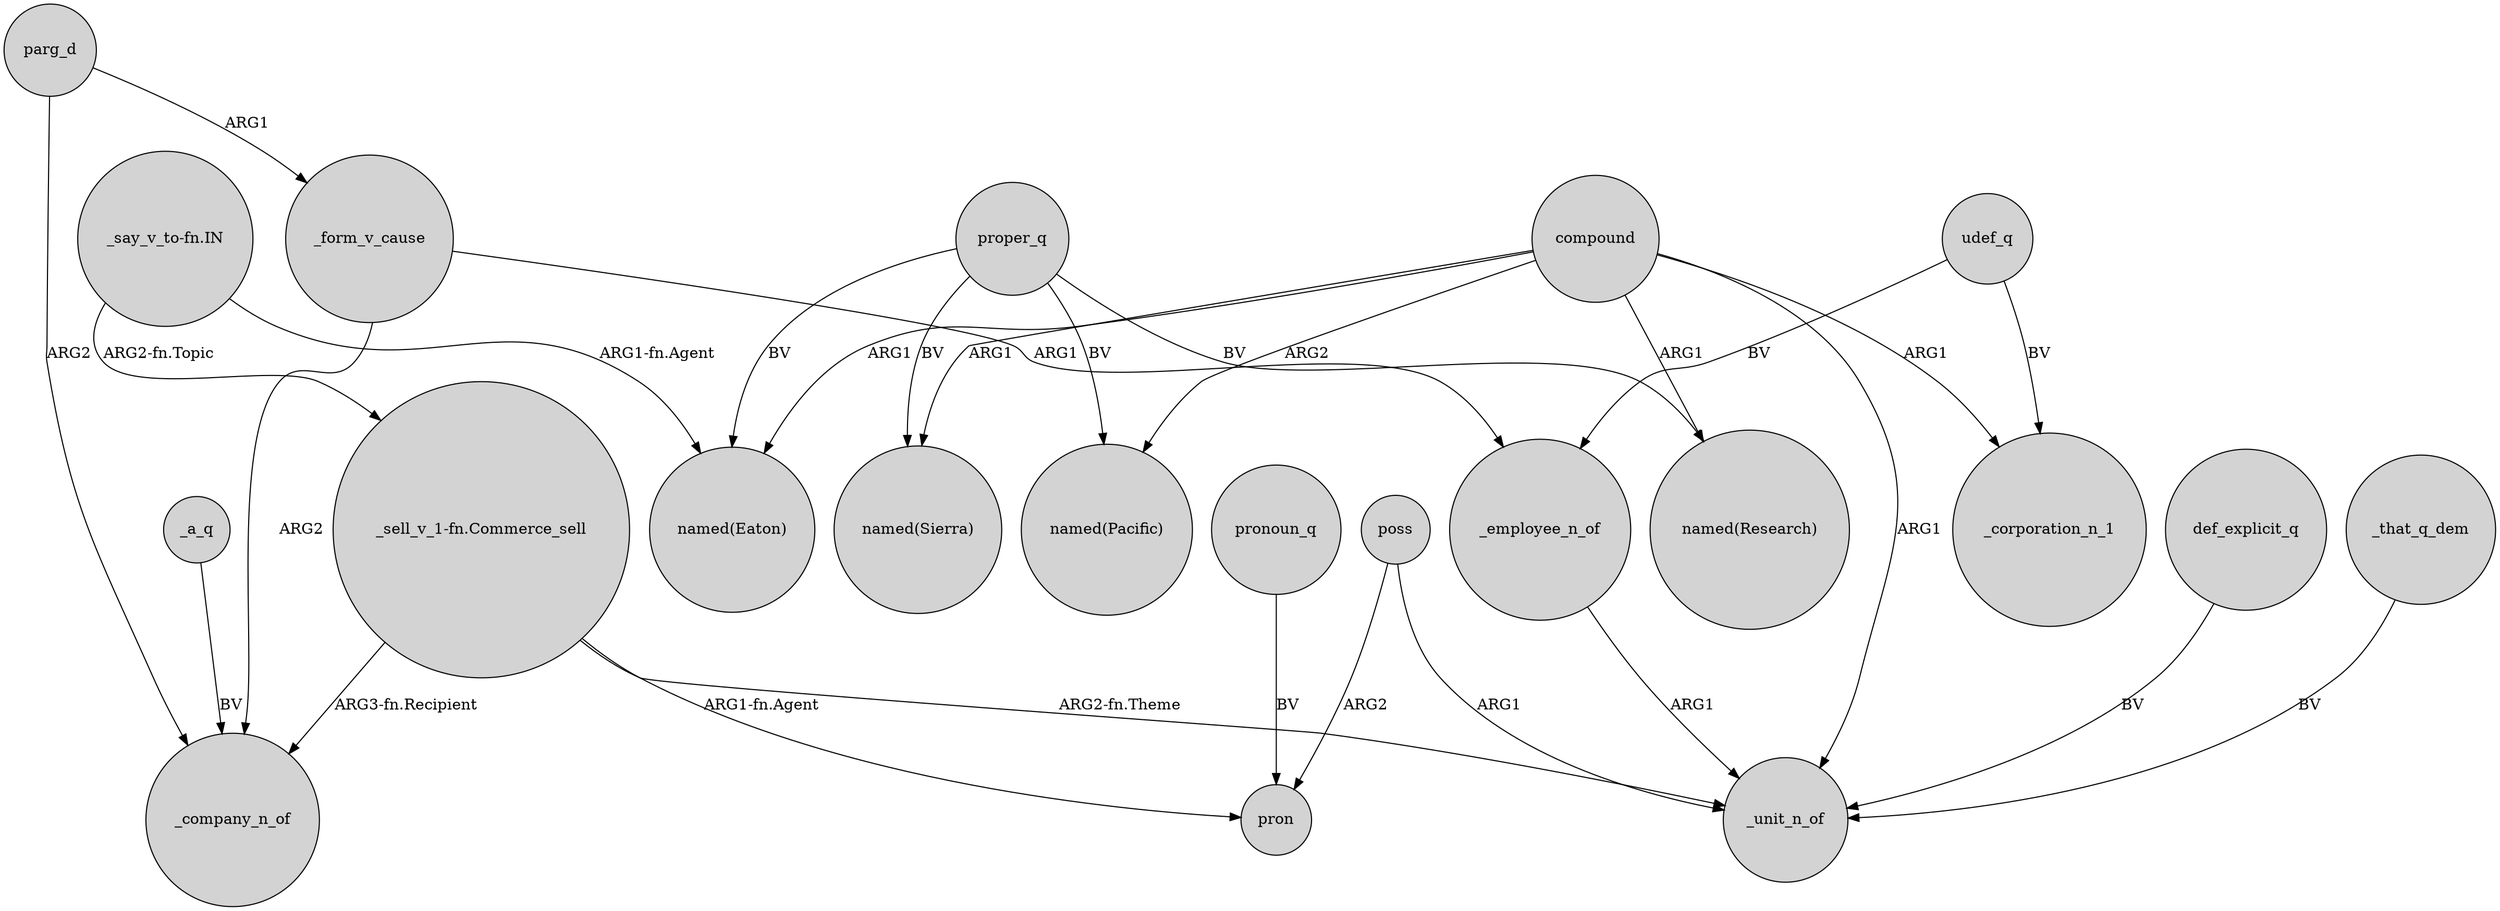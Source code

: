 digraph {
	node [shape=circle style=filled]
	parg_d -> _form_v_cause [label=ARG1]
	proper_q -> "named(Sierra)" [label=BV]
	poss -> pron [label=ARG2]
	compound -> "named(Eaton)" [label=ARG1]
	udef_q -> _employee_n_of [label=BV]
	def_explicit_q -> _unit_n_of [label=BV]
	compound -> _unit_n_of [label=ARG1]
	compound -> "named(Pacific)" [label=ARG2]
	_that_q_dem -> _unit_n_of [label=BV]
	_form_v_cause -> _employee_n_of [label=ARG1]
	_employee_n_of -> _unit_n_of [label=ARG1]
	"_say_v_to-fn.IN" -> "_sell_v_1-fn.Commerce_sell" [label="ARG2-fn.Topic"]
	pronoun_q -> pron [label=BV]
	udef_q -> _corporation_n_1 [label=BV]
	compound -> "named(Sierra)" [label=ARG1]
	compound -> _corporation_n_1 [label=ARG1]
	poss -> _unit_n_of [label=ARG1]
	parg_d -> _company_n_of [label=ARG2]
	"_sell_v_1-fn.Commerce_sell" -> _company_n_of [label="ARG3-fn.Recipient"]
	proper_q -> "named(Research)" [label=BV]
	compound -> "named(Research)" [label=ARG1]
	_a_q -> _company_n_of [label=BV]
	"_say_v_to-fn.IN" -> "named(Eaton)" [label="ARG1-fn.Agent"]
	"_sell_v_1-fn.Commerce_sell" -> _unit_n_of [label="ARG2-fn.Theme"]
	proper_q -> "named(Eaton)" [label=BV]
	"_sell_v_1-fn.Commerce_sell" -> pron [label="ARG1-fn.Agent"]
	_form_v_cause -> _company_n_of [label=ARG2]
	proper_q -> "named(Pacific)" [label=BV]
}
